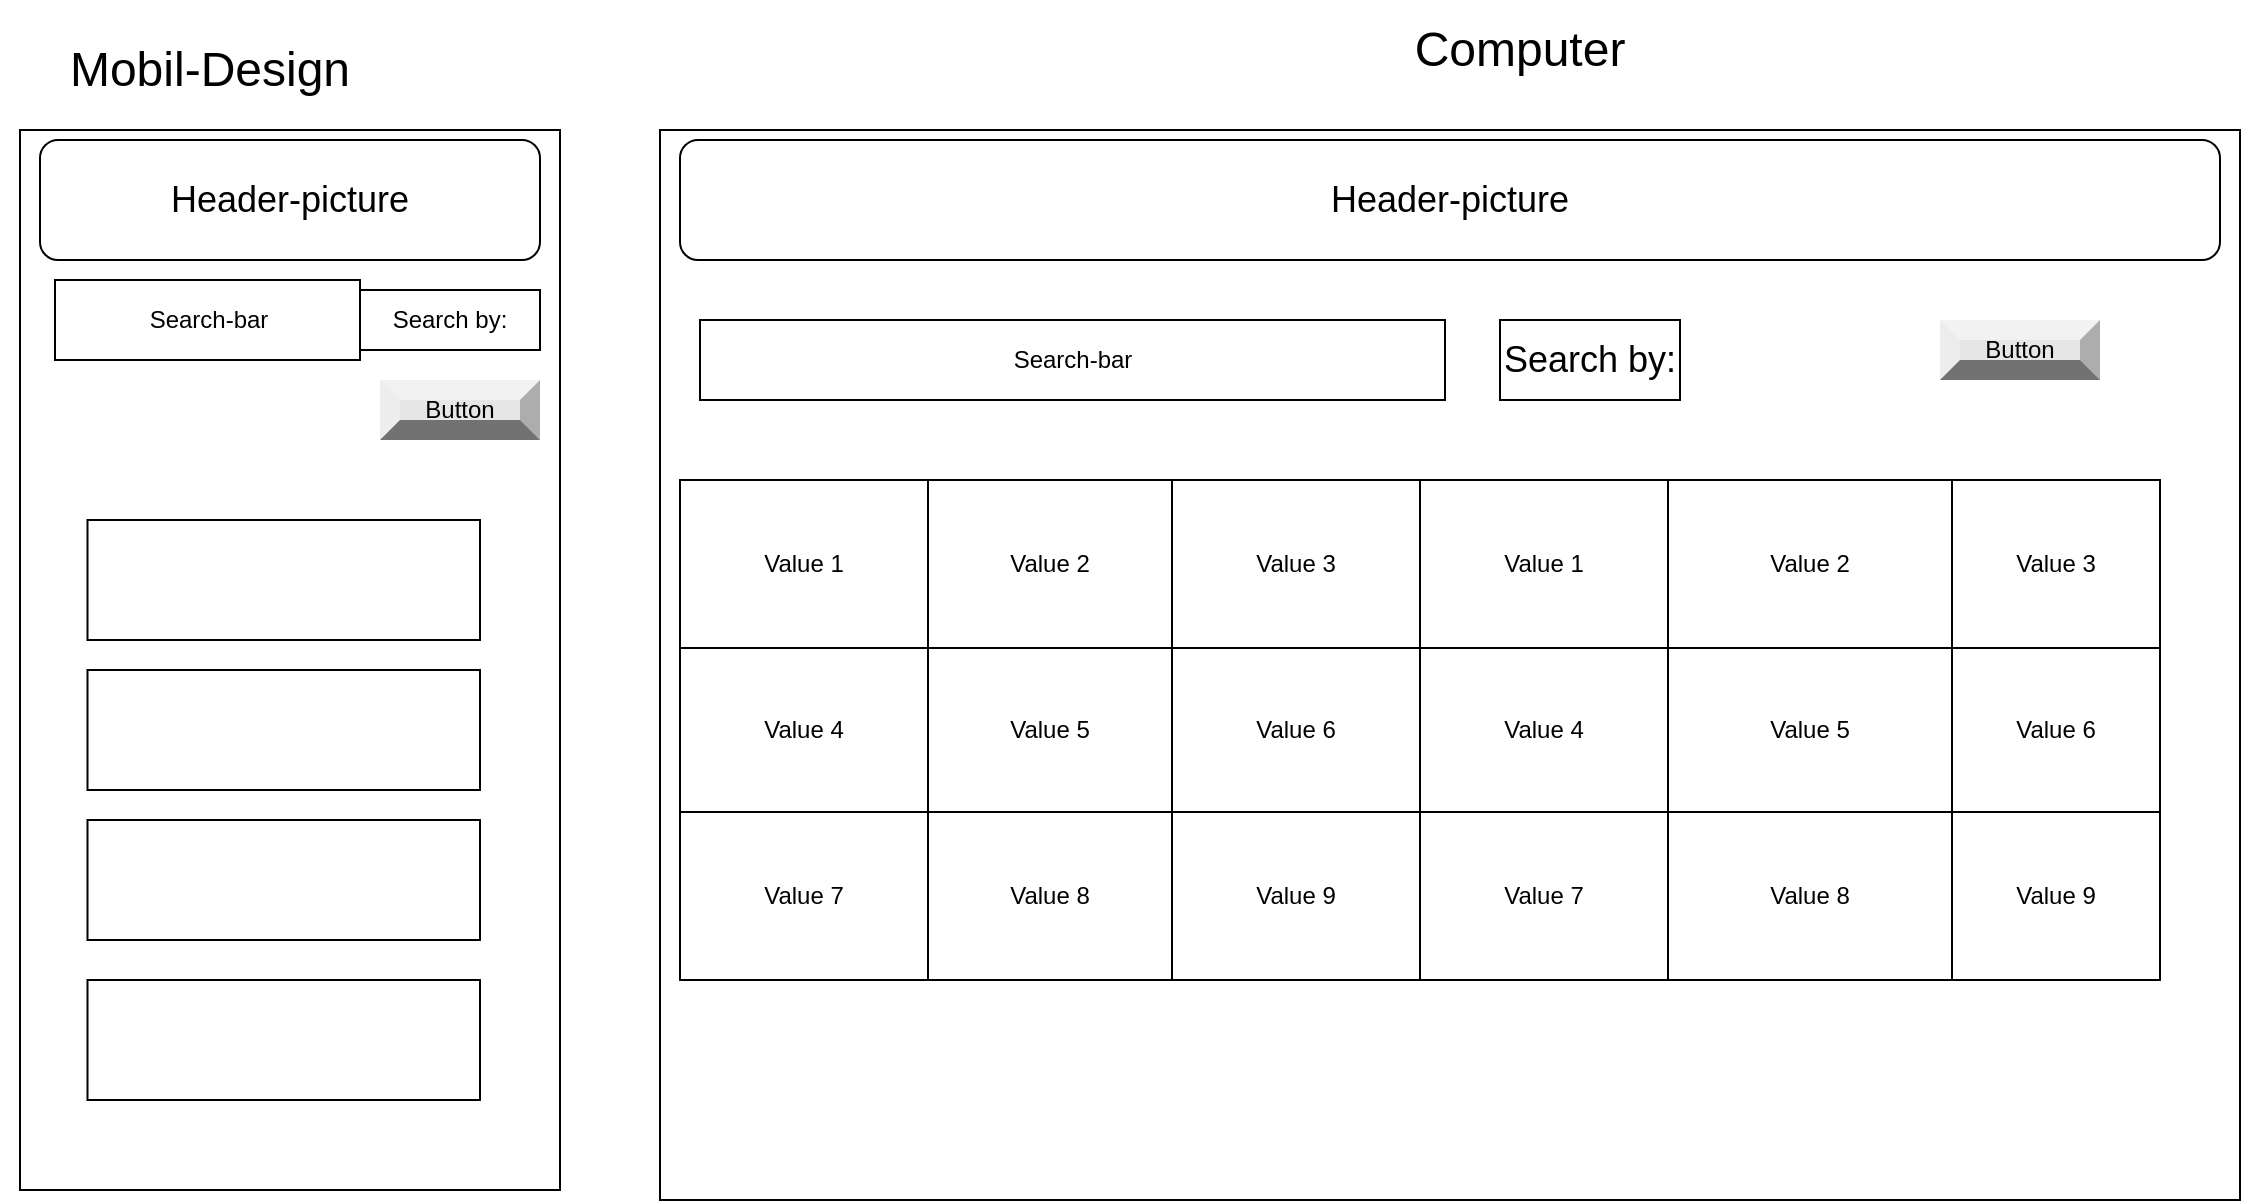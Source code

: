 <mxfile version="22.0.8" type="device">
  <diagram name="1 oldal" id="n7oaGS2OSj4Wgd6zu8Ih">
    <mxGraphModel dx="2261" dy="1999" grid="1" gridSize="10" guides="1" tooltips="1" connect="1" arrows="1" fold="1" page="1" pageScale="1" pageWidth="827" pageHeight="1169" math="0" shadow="0">
      <root>
        <mxCell id="0" />
        <mxCell id="1" parent="0" />
        <mxCell id="aoXguFqlIBxK4_RYtsqY-1" value="" style="rounded=0;whiteSpace=wrap;html=1;" vertex="1" parent="1">
          <mxGeometry y="55" width="270" height="530" as="geometry" />
        </mxCell>
        <mxCell id="aoXguFqlIBxK4_RYtsqY-2" value="&lt;font style=&quot;font-size: 24px;&quot;&gt;Mobil-Design&lt;/font&gt;" style="text;html=1;strokeColor=none;fillColor=none;align=center;verticalAlign=middle;whiteSpace=wrap;rounded=0;" vertex="1" parent="1">
          <mxGeometry x="-10" y="10" width="210" height="30" as="geometry" />
        </mxCell>
        <mxCell id="aoXguFqlIBxK4_RYtsqY-4" value="&lt;font style=&quot;font-size: 18px;&quot;&gt;Header-picture&lt;/font&gt;" style="rounded=1;whiteSpace=wrap;html=1;" vertex="1" parent="1">
          <mxGeometry x="10" y="60" width="250" height="60" as="geometry" />
        </mxCell>
        <mxCell id="aoXguFqlIBxK4_RYtsqY-13" value="Search-bar" style="rounded=0;whiteSpace=wrap;html=1;" vertex="1" parent="1">
          <mxGeometry x="17.5" y="130" width="152.5" height="40" as="geometry" />
        </mxCell>
        <mxCell id="aoXguFqlIBxK4_RYtsqY-14" value="Button" style="labelPosition=center;verticalLabelPosition=middle;align=center;html=1;shape=mxgraph.basic.shaded_button;dx=10;fillColor=#E6E6E6;strokeColor=none;whiteSpace=wrap;" vertex="1" parent="1">
          <mxGeometry x="180" y="180" width="80" height="30" as="geometry" />
        </mxCell>
        <mxCell id="aoXguFqlIBxK4_RYtsqY-15" value="" style="rounded=0;whiteSpace=wrap;html=1;" vertex="1" parent="1">
          <mxGeometry x="320" y="55" width="790" height="535" as="geometry" />
        </mxCell>
        <mxCell id="aoXguFqlIBxK4_RYtsqY-16" value="&lt;font style=&quot;font-size: 24px;&quot;&gt;Computer&lt;/font&gt;" style="text;html=1;strokeColor=none;fillColor=none;align=center;verticalAlign=middle;whiteSpace=wrap;rounded=0;" vertex="1" parent="1">
          <mxGeometry x="580" y="-10" width="340" height="50" as="geometry" />
        </mxCell>
        <mxCell id="aoXguFqlIBxK4_RYtsqY-17" value="&lt;font style=&quot;font-size: 18px;&quot;&gt;Header-picture&lt;/font&gt;" style="rounded=1;whiteSpace=wrap;html=1;" vertex="1" parent="1">
          <mxGeometry x="330" y="60" width="770" height="60" as="geometry" />
        </mxCell>
        <mxCell id="aoXguFqlIBxK4_RYtsqY-18" value="Search-bar" style="rounded=0;whiteSpace=wrap;html=1;" vertex="1" parent="1">
          <mxGeometry x="340" y="150" width="372.5" height="40" as="geometry" />
        </mxCell>
        <mxCell id="aoXguFqlIBxK4_RYtsqY-19" value="Button" style="labelPosition=center;verticalLabelPosition=middle;align=center;html=1;shape=mxgraph.basic.shaded_button;dx=10;fillColor=#E6E6E6;strokeColor=none;whiteSpace=wrap;" vertex="1" parent="1">
          <mxGeometry x="960" y="150" width="80" height="30" as="geometry" />
        </mxCell>
        <mxCell id="aoXguFqlIBxK4_RYtsqY-85" value="" style="childLayout=tableLayout;recursiveResize=0;shadow=0;fillColor=none;" vertex="1" parent="1">
          <mxGeometry x="330" y="230" width="370" height="250" as="geometry" />
        </mxCell>
        <mxCell id="aoXguFqlIBxK4_RYtsqY-86" value="" style="shape=tableRow;horizontal=0;startSize=0;swimlaneHead=0;swimlaneBody=0;top=0;left=0;bottom=0;right=0;dropTarget=0;collapsible=0;recursiveResize=0;expand=0;fontStyle=0;fillColor=none;strokeColor=inherit;" vertex="1" parent="aoXguFqlIBxK4_RYtsqY-85">
          <mxGeometry width="370" height="84" as="geometry" />
        </mxCell>
        <mxCell id="aoXguFqlIBxK4_RYtsqY-87" value="Value 1" style="connectable=0;recursiveResize=0;strokeColor=inherit;fillColor=none;align=center;whiteSpace=wrap;html=1;" vertex="1" parent="aoXguFqlIBxK4_RYtsqY-86">
          <mxGeometry width="124" height="84" as="geometry">
            <mxRectangle width="124" height="84" as="alternateBounds" />
          </mxGeometry>
        </mxCell>
        <mxCell id="aoXguFqlIBxK4_RYtsqY-88" value="Value 2" style="connectable=0;recursiveResize=0;strokeColor=inherit;fillColor=none;align=center;whiteSpace=wrap;html=1;" vertex="1" parent="aoXguFqlIBxK4_RYtsqY-86">
          <mxGeometry x="124" width="122" height="84" as="geometry">
            <mxRectangle width="122" height="84" as="alternateBounds" />
          </mxGeometry>
        </mxCell>
        <mxCell id="aoXguFqlIBxK4_RYtsqY-89" value="Value 3" style="connectable=0;recursiveResize=0;strokeColor=inherit;fillColor=none;align=center;whiteSpace=wrap;html=1;" vertex="1" parent="aoXguFqlIBxK4_RYtsqY-86">
          <mxGeometry x="246" width="124" height="84" as="geometry">
            <mxRectangle width="124" height="84" as="alternateBounds" />
          </mxGeometry>
        </mxCell>
        <mxCell id="aoXguFqlIBxK4_RYtsqY-90" style="shape=tableRow;horizontal=0;startSize=0;swimlaneHead=0;swimlaneBody=0;top=0;left=0;bottom=0;right=0;dropTarget=0;collapsible=0;recursiveResize=0;expand=0;fontStyle=0;fillColor=none;strokeColor=inherit;" vertex="1" parent="aoXguFqlIBxK4_RYtsqY-85">
          <mxGeometry y="84" width="370" height="82" as="geometry" />
        </mxCell>
        <mxCell id="aoXguFqlIBxK4_RYtsqY-91" value="Value 4" style="connectable=0;recursiveResize=0;strokeColor=inherit;fillColor=none;align=center;whiteSpace=wrap;html=1;" vertex="1" parent="aoXguFqlIBxK4_RYtsqY-90">
          <mxGeometry width="124" height="82" as="geometry">
            <mxRectangle width="124" height="82" as="alternateBounds" />
          </mxGeometry>
        </mxCell>
        <mxCell id="aoXguFqlIBxK4_RYtsqY-92" value="Value 5" style="connectable=0;recursiveResize=0;strokeColor=inherit;fillColor=none;align=center;whiteSpace=wrap;html=1;" vertex="1" parent="aoXguFqlIBxK4_RYtsqY-90">
          <mxGeometry x="124" width="122" height="82" as="geometry">
            <mxRectangle width="122" height="82" as="alternateBounds" />
          </mxGeometry>
        </mxCell>
        <mxCell id="aoXguFqlIBxK4_RYtsqY-93" value="Value 6" style="connectable=0;recursiveResize=0;strokeColor=inherit;fillColor=none;align=center;whiteSpace=wrap;html=1;" vertex="1" parent="aoXguFqlIBxK4_RYtsqY-90">
          <mxGeometry x="246" width="124" height="82" as="geometry">
            <mxRectangle width="124" height="82" as="alternateBounds" />
          </mxGeometry>
        </mxCell>
        <mxCell id="aoXguFqlIBxK4_RYtsqY-94" style="shape=tableRow;horizontal=0;startSize=0;swimlaneHead=0;swimlaneBody=0;top=0;left=0;bottom=0;right=0;dropTarget=0;collapsible=0;recursiveResize=0;expand=0;fontStyle=0;fillColor=none;strokeColor=inherit;" vertex="1" parent="aoXguFqlIBxK4_RYtsqY-85">
          <mxGeometry y="166" width="370" height="84" as="geometry" />
        </mxCell>
        <mxCell id="aoXguFqlIBxK4_RYtsqY-95" value="Value 7" style="connectable=0;recursiveResize=0;strokeColor=inherit;fillColor=none;align=center;whiteSpace=wrap;html=1;" vertex="1" parent="aoXguFqlIBxK4_RYtsqY-94">
          <mxGeometry width="124" height="84" as="geometry">
            <mxRectangle width="124" height="84" as="alternateBounds" />
          </mxGeometry>
        </mxCell>
        <mxCell id="aoXguFqlIBxK4_RYtsqY-96" value="Value 8" style="connectable=0;recursiveResize=0;strokeColor=inherit;fillColor=none;align=center;whiteSpace=wrap;html=1;" vertex="1" parent="aoXguFqlIBxK4_RYtsqY-94">
          <mxGeometry x="124" width="122" height="84" as="geometry">
            <mxRectangle width="122" height="84" as="alternateBounds" />
          </mxGeometry>
        </mxCell>
        <mxCell id="aoXguFqlIBxK4_RYtsqY-97" value="Value 9" style="connectable=0;recursiveResize=0;strokeColor=inherit;fillColor=none;align=center;whiteSpace=wrap;html=1;" vertex="1" parent="aoXguFqlIBxK4_RYtsqY-94">
          <mxGeometry x="246" width="124" height="84" as="geometry">
            <mxRectangle width="124" height="84" as="alternateBounds" />
          </mxGeometry>
        </mxCell>
        <mxCell id="aoXguFqlIBxK4_RYtsqY-111" value="" style="childLayout=tableLayout;recursiveResize=0;shadow=0;fillColor=none;" vertex="1" parent="1">
          <mxGeometry x="700" y="230" width="370" height="250" as="geometry" />
        </mxCell>
        <mxCell id="aoXguFqlIBxK4_RYtsqY-112" value="" style="shape=tableRow;horizontal=0;startSize=0;swimlaneHead=0;swimlaneBody=0;top=0;left=0;bottom=0;right=0;dropTarget=0;collapsible=0;recursiveResize=0;expand=0;fontStyle=0;fillColor=none;strokeColor=inherit;" vertex="1" parent="aoXguFqlIBxK4_RYtsqY-111">
          <mxGeometry width="370" height="84" as="geometry" />
        </mxCell>
        <mxCell id="aoXguFqlIBxK4_RYtsqY-113" value="Value 1" style="connectable=0;recursiveResize=0;strokeColor=inherit;fillColor=none;align=center;whiteSpace=wrap;html=1;" vertex="1" parent="aoXguFqlIBxK4_RYtsqY-112">
          <mxGeometry width="124" height="84" as="geometry">
            <mxRectangle width="124" height="84" as="alternateBounds" />
          </mxGeometry>
        </mxCell>
        <mxCell id="aoXguFqlIBxK4_RYtsqY-114" value="Value 2" style="connectable=0;recursiveResize=0;strokeColor=inherit;fillColor=none;align=center;whiteSpace=wrap;html=1;" vertex="1" parent="aoXguFqlIBxK4_RYtsqY-112">
          <mxGeometry x="124" width="142" height="84" as="geometry">
            <mxRectangle width="142" height="84" as="alternateBounds" />
          </mxGeometry>
        </mxCell>
        <mxCell id="aoXguFqlIBxK4_RYtsqY-115" value="Value 3" style="connectable=0;recursiveResize=0;strokeColor=inherit;fillColor=none;align=center;whiteSpace=wrap;html=1;" vertex="1" parent="aoXguFqlIBxK4_RYtsqY-112">
          <mxGeometry x="266" width="104" height="84" as="geometry">
            <mxRectangle width="104" height="84" as="alternateBounds" />
          </mxGeometry>
        </mxCell>
        <mxCell id="aoXguFqlIBxK4_RYtsqY-116" style="shape=tableRow;horizontal=0;startSize=0;swimlaneHead=0;swimlaneBody=0;top=0;left=0;bottom=0;right=0;dropTarget=0;collapsible=0;recursiveResize=0;expand=0;fontStyle=0;fillColor=none;strokeColor=inherit;" vertex="1" parent="aoXguFqlIBxK4_RYtsqY-111">
          <mxGeometry y="84" width="370" height="82" as="geometry" />
        </mxCell>
        <mxCell id="aoXguFqlIBxK4_RYtsqY-117" value="Value 4" style="connectable=0;recursiveResize=0;strokeColor=inherit;fillColor=none;align=center;whiteSpace=wrap;html=1;" vertex="1" parent="aoXguFqlIBxK4_RYtsqY-116">
          <mxGeometry width="124" height="82" as="geometry">
            <mxRectangle width="124" height="82" as="alternateBounds" />
          </mxGeometry>
        </mxCell>
        <mxCell id="aoXguFqlIBxK4_RYtsqY-118" value="Value 5" style="connectable=0;recursiveResize=0;strokeColor=inherit;fillColor=none;align=center;whiteSpace=wrap;html=1;" vertex="1" parent="aoXguFqlIBxK4_RYtsqY-116">
          <mxGeometry x="124" width="142" height="82" as="geometry">
            <mxRectangle width="142" height="82" as="alternateBounds" />
          </mxGeometry>
        </mxCell>
        <mxCell id="aoXguFqlIBxK4_RYtsqY-119" value="Value 6" style="connectable=0;recursiveResize=0;strokeColor=inherit;fillColor=none;align=center;whiteSpace=wrap;html=1;" vertex="1" parent="aoXguFqlIBxK4_RYtsqY-116">
          <mxGeometry x="266" width="104" height="82" as="geometry">
            <mxRectangle width="104" height="82" as="alternateBounds" />
          </mxGeometry>
        </mxCell>
        <mxCell id="aoXguFqlIBxK4_RYtsqY-120" style="shape=tableRow;horizontal=0;startSize=0;swimlaneHead=0;swimlaneBody=0;top=0;left=0;bottom=0;right=0;dropTarget=0;collapsible=0;recursiveResize=0;expand=0;fontStyle=0;fillColor=none;strokeColor=inherit;" vertex="1" parent="aoXguFqlIBxK4_RYtsqY-111">
          <mxGeometry y="166" width="370" height="84" as="geometry" />
        </mxCell>
        <mxCell id="aoXguFqlIBxK4_RYtsqY-121" value="Value 7" style="connectable=0;recursiveResize=0;strokeColor=inherit;fillColor=none;align=center;whiteSpace=wrap;html=1;" vertex="1" parent="aoXguFqlIBxK4_RYtsqY-120">
          <mxGeometry width="124" height="84" as="geometry">
            <mxRectangle width="124" height="84" as="alternateBounds" />
          </mxGeometry>
        </mxCell>
        <mxCell id="aoXguFqlIBxK4_RYtsqY-122" value="Value 8" style="connectable=0;recursiveResize=0;strokeColor=inherit;fillColor=none;align=center;whiteSpace=wrap;html=1;" vertex="1" parent="aoXguFqlIBxK4_RYtsqY-120">
          <mxGeometry x="124" width="142" height="84" as="geometry">
            <mxRectangle width="142" height="84" as="alternateBounds" />
          </mxGeometry>
        </mxCell>
        <mxCell id="aoXguFqlIBxK4_RYtsqY-123" value="Value 9" style="connectable=0;recursiveResize=0;strokeColor=inherit;fillColor=none;align=center;whiteSpace=wrap;html=1;" vertex="1" parent="aoXguFqlIBxK4_RYtsqY-120">
          <mxGeometry x="266" width="104" height="84" as="geometry">
            <mxRectangle width="104" height="84" as="alternateBounds" />
          </mxGeometry>
        </mxCell>
        <mxCell id="aoXguFqlIBxK4_RYtsqY-124" value="&lt;font style=&quot;font-size: 18px;&quot;&gt;Search by:&lt;/font&gt;" style="rounded=0;whiteSpace=wrap;html=1;" vertex="1" parent="1">
          <mxGeometry x="740" y="150" width="90" height="40" as="geometry" />
        </mxCell>
        <mxCell id="aoXguFqlIBxK4_RYtsqY-125" value="Search by:" style="rounded=0;whiteSpace=wrap;html=1;" vertex="1" parent="1">
          <mxGeometry x="170" y="135" width="90" height="30" as="geometry" />
        </mxCell>
        <mxCell id="aoXguFqlIBxK4_RYtsqY-126" value="" style="rounded=0;whiteSpace=wrap;html=1;" vertex="1" parent="1">
          <mxGeometry x="33.75" y="250" width="196.25" height="60" as="geometry" />
        </mxCell>
        <mxCell id="aoXguFqlIBxK4_RYtsqY-127" value="" style="rounded=0;whiteSpace=wrap;html=1;" vertex="1" parent="1">
          <mxGeometry x="33.75" y="325" width="196.25" height="60" as="geometry" />
        </mxCell>
        <mxCell id="aoXguFqlIBxK4_RYtsqY-128" value="" style="rounded=0;whiteSpace=wrap;html=1;" vertex="1" parent="1">
          <mxGeometry x="33.75" y="400" width="196.25" height="60" as="geometry" />
        </mxCell>
        <mxCell id="aoXguFqlIBxK4_RYtsqY-129" value="" style="rounded=0;whiteSpace=wrap;html=1;" vertex="1" parent="1">
          <mxGeometry x="33.75" y="480" width="196.25" height="60" as="geometry" />
        </mxCell>
      </root>
    </mxGraphModel>
  </diagram>
</mxfile>
